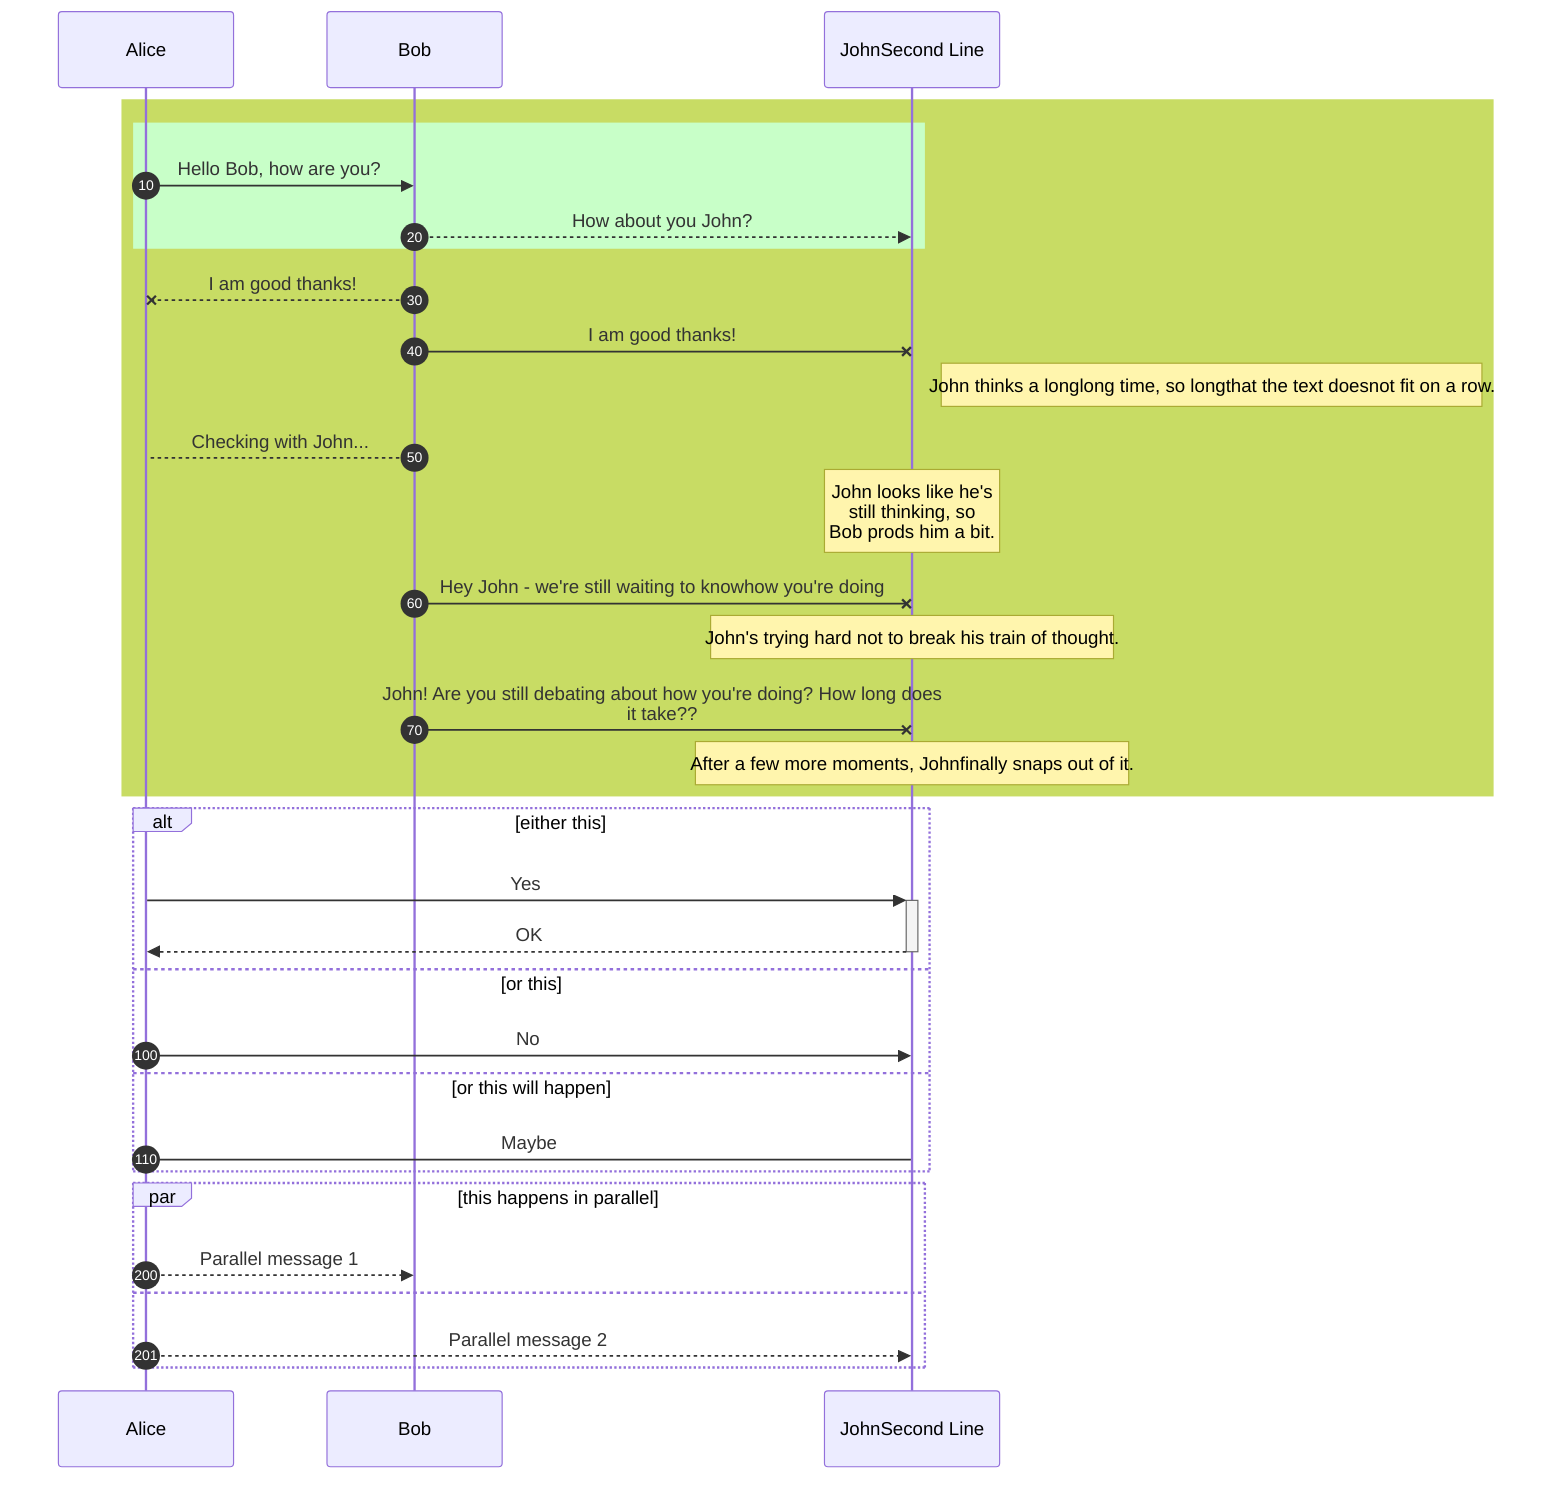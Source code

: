 sequenceDiagram
      accTitle: test the accTitle
      accDescr: Test a description

			participant Alice
			participant Bob
			participant John as JohnSecond Line
			link Alice: Dashboard @ https://dashboard.contoso.com/alice
			link Alice: Wiki @ https://wiki.contoso.com/alice
			link John: Dashboard @ https://dashboard.contoso.com/john
			link John: Wiki @ https://wiki.contoso.com/john
			autonumber 10 10
			rect rgb(200, 220, 100)
			rect rgb(200, 255, 200)

      Alice ->> Bob: Hello Bob, how are you?
      Bob-->>John: How about you John?
      end

      Bob--x Alice: I am good thanks!
      Bob-x John: I am good thanks!
      Note right of John: John thinks a longlong time, so longthat the text doesnot fit on a row.

      Bob-->Alice: Checking with John...
      Note over John:wrap: John looks like he's still thinking, so Bob prods him a bit.
      Bob-x John: Hey John - we're still waiting to knowhow you're doing
      Note over John:nowrap: John's trying hard not to break his train of thought.
      Bob-x John:wrap: John! Are you still debating about how you're doing? How long does it take??
      Note over John: After a few more moments, Johnfinally snaps out of it.
      end

      autonumber off
      alt either this
      Alice->>+John: Yes
      John-->>-Alice: OK
      else or this
      autonumber
      Alice->>John: No
      else or this will happen
      Alice->John: Maybe
      end
      autonumber 200
      par this happens in parallel
      Alice -->> Bob: Parallel message 1
      and
      Alice -->> John: Parallel message 2
      end